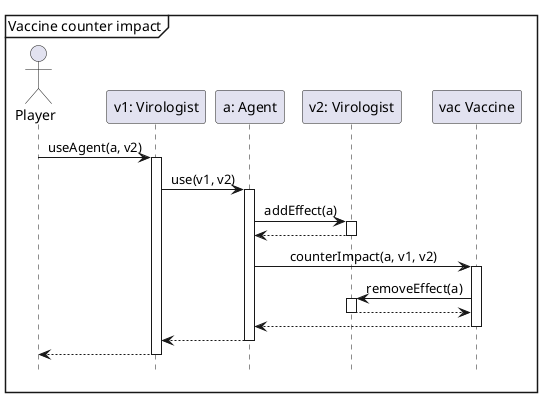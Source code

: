 @startuml
'https://plantuml.com/sequence-diagram

hide footbox
skinparam sequenceMessageAlign center

mainframe Vaccine counter impact

actor Player as p
participant "v1: Virologist" as v1
participant "a: Agent" as a
participant "v2: Virologist" as v2
participant "vac Vaccine" as vac

p -> v1++: useAgent(a, v2)
    v1 -> a++: use(v1, v2)
        a -> v2++: addEffect(a)
        return
        a -> vac++: counterImpact(a, v1, v2)
            vac -> v2++: removeEffect(a)
            return
        return
    return
return

@enduml